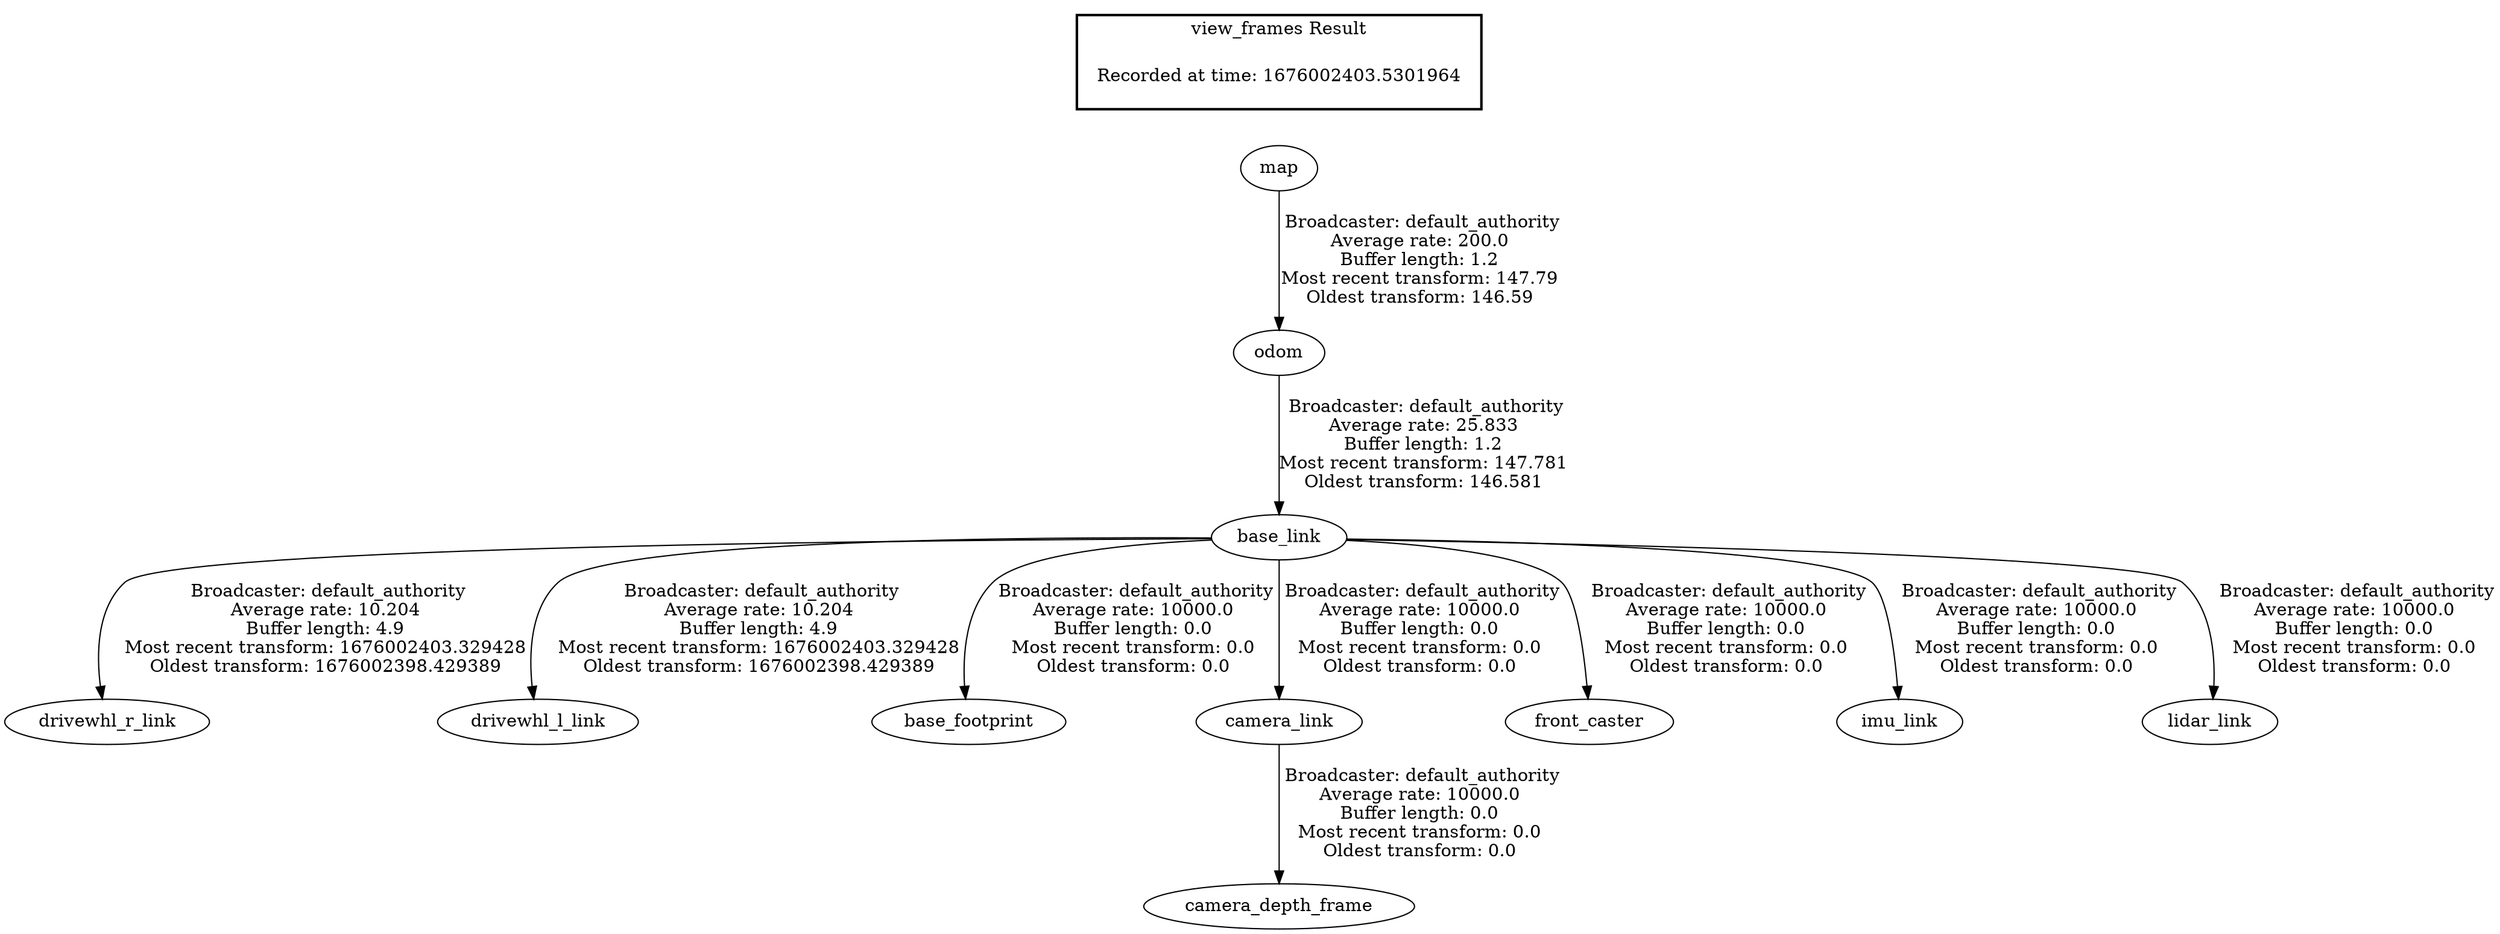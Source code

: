 digraph G {
"map" -> "odom"[label=" Broadcaster: default_authority\nAverage rate: 200.0\nBuffer length: 1.2\nMost recent transform: 147.79\nOldest transform: 146.59\n"];
"base_link" -> "drivewhl_r_link"[label=" Broadcaster: default_authority\nAverage rate: 10.204\nBuffer length: 4.9\nMost recent transform: 1676002403.329428\nOldest transform: 1676002398.429389\n"];
"odom" -> "base_link"[label=" Broadcaster: default_authority\nAverage rate: 25.833\nBuffer length: 1.2\nMost recent transform: 147.781\nOldest transform: 146.581\n"];
"base_link" -> "drivewhl_l_link"[label=" Broadcaster: default_authority\nAverage rate: 10.204\nBuffer length: 4.9\nMost recent transform: 1676002403.329428\nOldest transform: 1676002398.429389\n"];
"base_link" -> "base_footprint"[label=" Broadcaster: default_authority\nAverage rate: 10000.0\nBuffer length: 0.0\nMost recent transform: 0.0\nOldest transform: 0.0\n"];
"camera_link" -> "camera_depth_frame"[label=" Broadcaster: default_authority\nAverage rate: 10000.0\nBuffer length: 0.0\nMost recent transform: 0.0\nOldest transform: 0.0\n"];
"base_link" -> "camera_link"[label=" Broadcaster: default_authority\nAverage rate: 10000.0\nBuffer length: 0.0\nMost recent transform: 0.0\nOldest transform: 0.0\n"];
"base_link" -> "front_caster"[label=" Broadcaster: default_authority\nAverage rate: 10000.0\nBuffer length: 0.0\nMost recent transform: 0.0\nOldest transform: 0.0\n"];
"base_link" -> "imu_link"[label=" Broadcaster: default_authority\nAverage rate: 10000.0\nBuffer length: 0.0\nMost recent transform: 0.0\nOldest transform: 0.0\n"];
"base_link" -> "lidar_link"[label=" Broadcaster: default_authority\nAverage rate: 10000.0\nBuffer length: 0.0\nMost recent transform: 0.0\nOldest transform: 0.0\n"];
edge [style=invis];
 subgraph cluster_legend { style=bold; color=black; label ="view_frames Result";
"Recorded at time: 1676002403.5301964"[ shape=plaintext ] ;
}->"map";
}